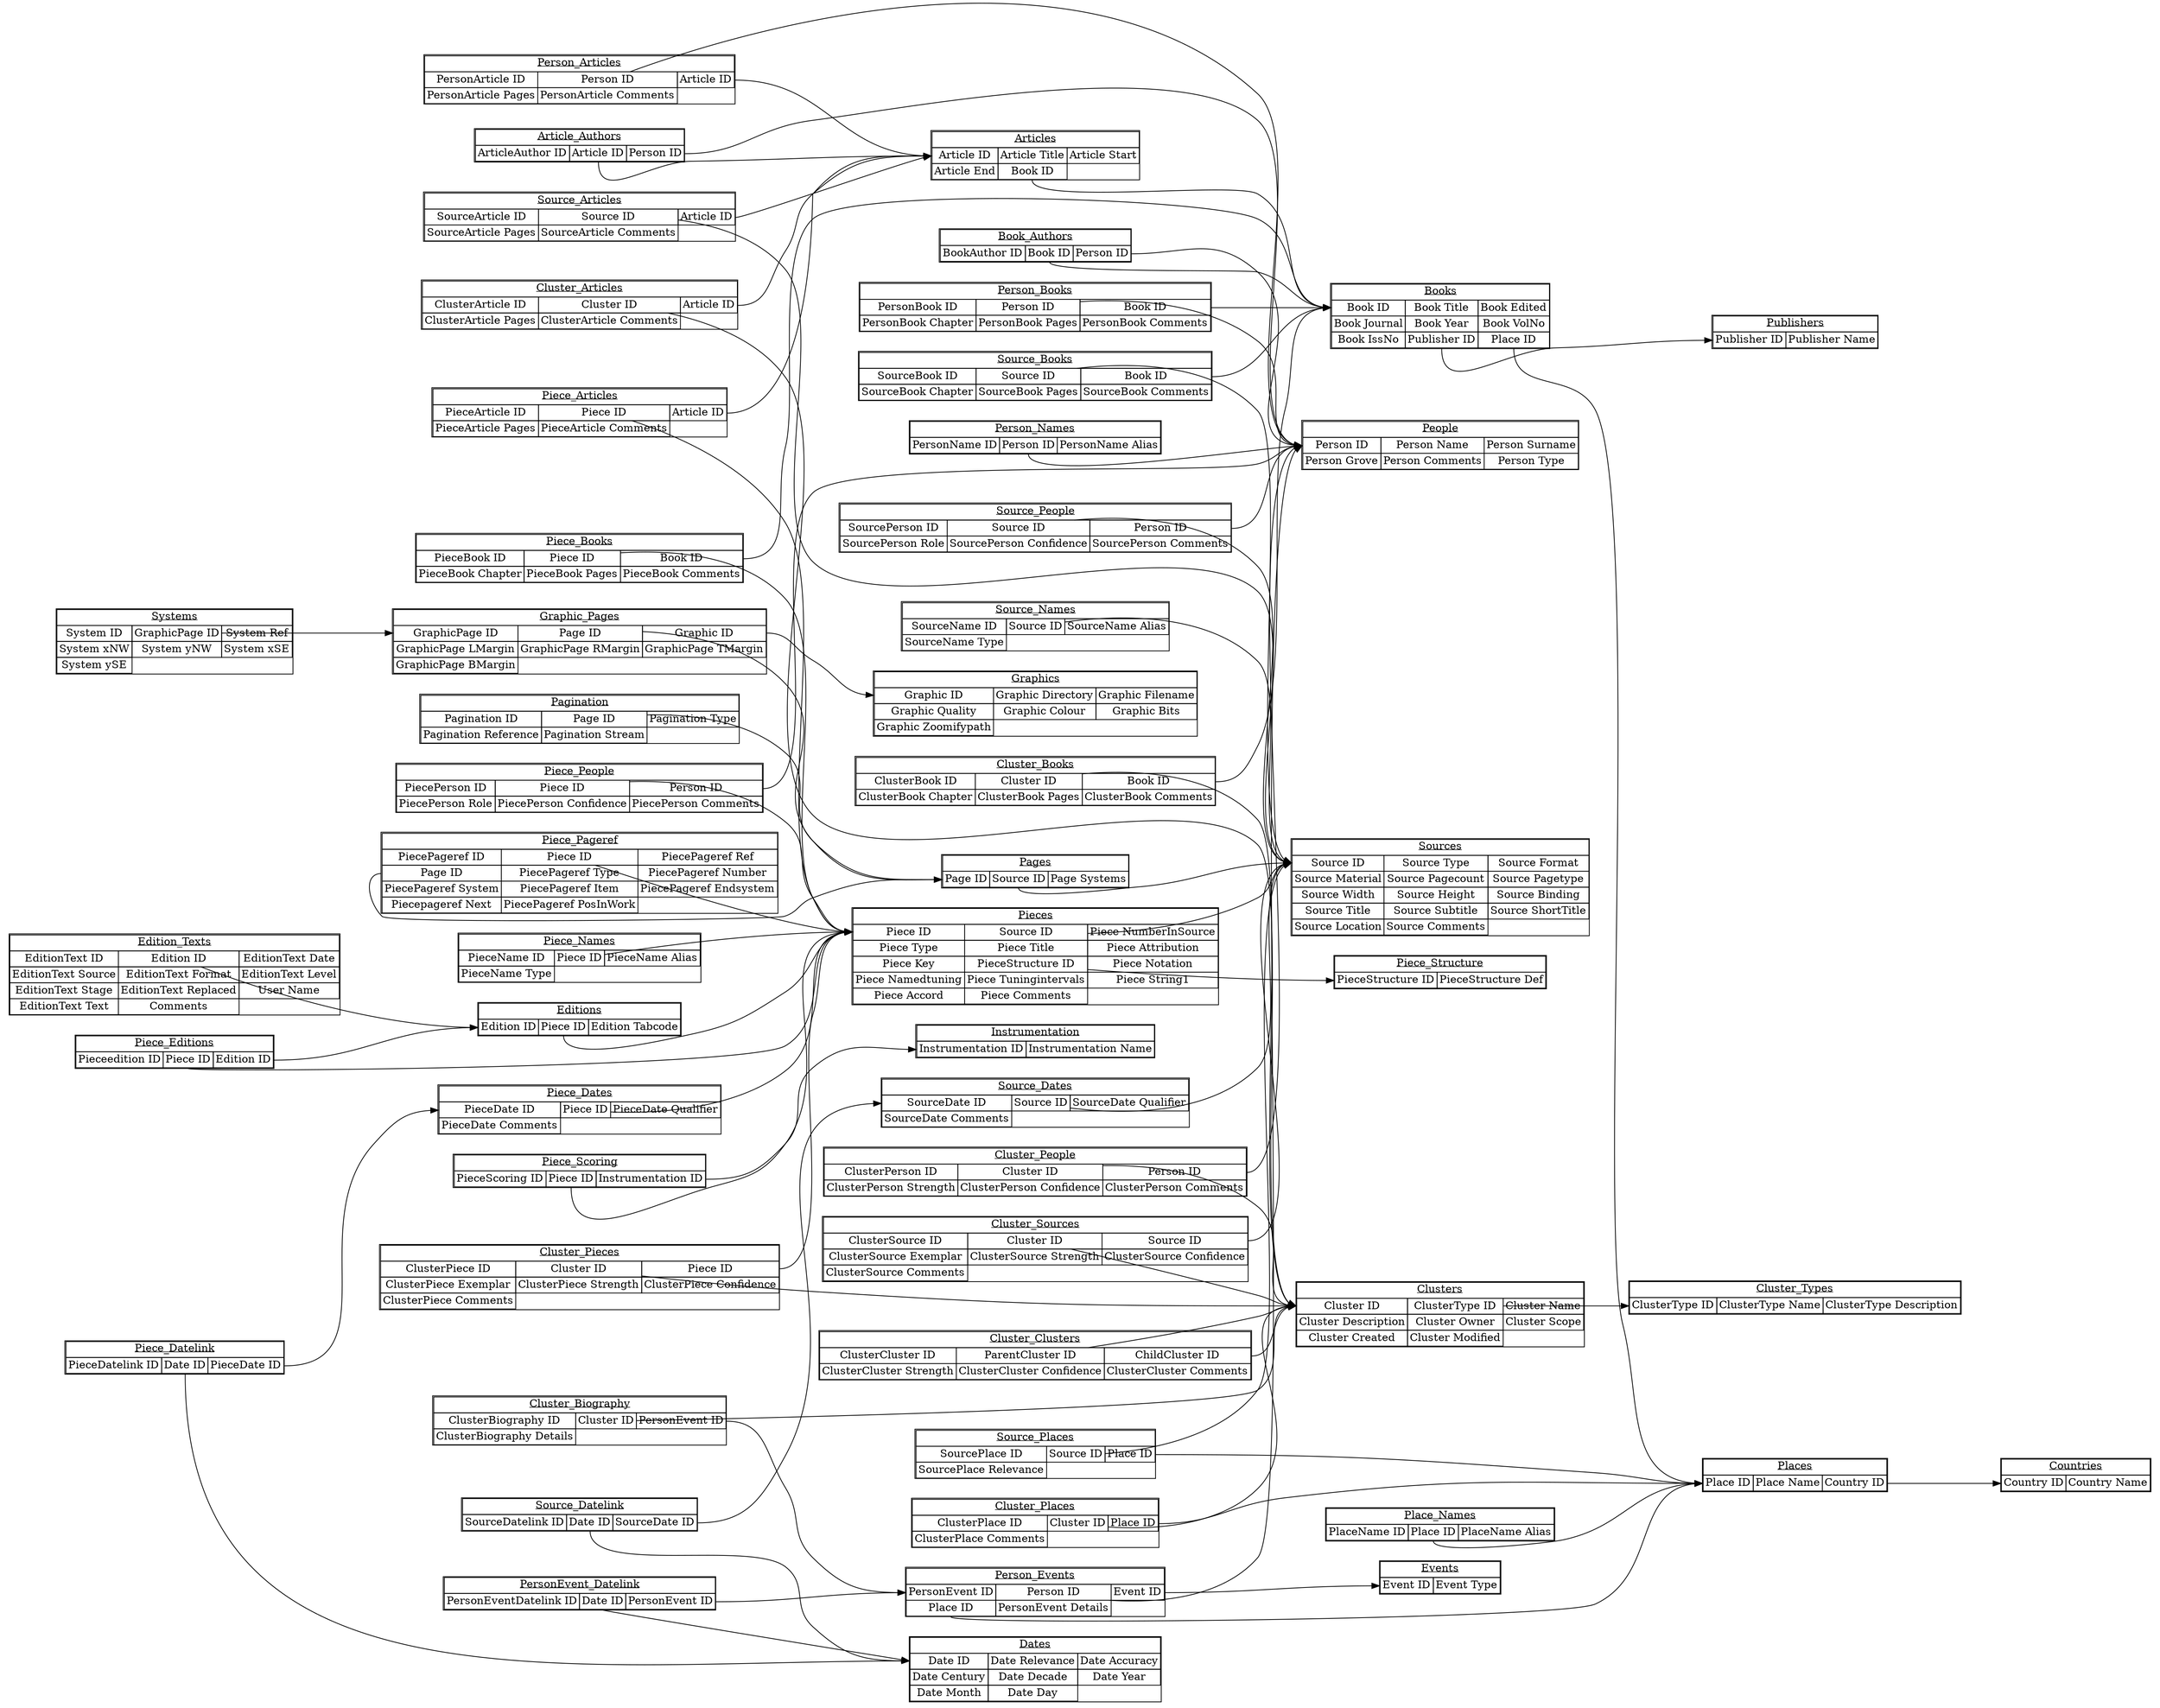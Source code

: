 digraph sqliteschema {
node [shape=plaintext];
rankdir=LR
splines=true
overlap=scale
Article_Authors [label=<<TABLE CELLSPACING="0"><TR><TD COLSPAN="3"><U>Article_Authors</U></TD></TR><TR><TD PORT="ArticleAuthor ID">ArticleAuthor ID</TD><TD PORT="Article ID">Article ID</TD><TD PORT="Person ID">Person ID</TD></TR></TABLE>>];
Articles [label=<<TABLE CELLSPACING="0"><TR><TD COLSPAN="3"><U>Articles</U></TD></TR><TR><TD PORT="Article ID">Article ID</TD><TD PORT="Article Title">Article Title</TD><TD PORT="Article Start">Article Start</TD></TR><TR><TD PORT="Article End">Article End</TD><TD PORT="Book ID">Book ID</TD></TR></TABLE>>];
Book_Authors [label=<<TABLE CELLSPACING="0"><TR><TD COLSPAN="3"><U>Book_Authors</U></TD></TR><TR><TD PORT="BookAuthor ID">BookAuthor ID</TD><TD PORT="Book ID">Book ID</TD><TD PORT="Person ID">Person ID</TD></TR></TABLE>>];
Books [label=<<TABLE CELLSPACING="0"><TR><TD COLSPAN="3"><U>Books</U></TD></TR><TR><TD PORT="Book ID">Book ID</TD><TD PORT="Book Title">Book Title</TD><TD PORT="Book Edited">Book Edited</TD></TR><TR><TD PORT="Book Journal">Book Journal</TD><TD PORT="Book Year">Book Year</TD><TD PORT="Book VolNo">Book VolNo</TD></TR><TR><TD PORT="Book IssNo">Book IssNo</TD><TD PORT="Publisher ID">Publisher ID</TD><TD PORT="Place ID">Place ID</TD></TR></TABLE>>];
Cluster_Articles [label=<<TABLE CELLSPACING="0"><TR><TD COLSPAN="3"><U>Cluster_Articles</U></TD></TR><TR><TD PORT="ClusterArticle ID">ClusterArticle ID</TD><TD PORT="Cluster ID">Cluster ID</TD><TD PORT="Article ID">Article ID</TD></TR><TR><TD PORT="ClusterArticle Pages">ClusterArticle Pages</TD><TD PORT="ClusterArticle Comments">ClusterArticle Comments</TD></TR></TABLE>>];
Cluster_Biography [label=<<TABLE CELLSPACING="0"><TR><TD COLSPAN="3"><U>Cluster_Biography</U></TD></TR><TR><TD PORT="ClusterBiography ID">ClusterBiography ID</TD><TD PORT="Cluster ID">Cluster ID</TD><TD PORT="PersonEvent ID">PersonEvent ID</TD></TR><TR><TD PORT="ClusterBiography Details">ClusterBiography Details</TD></TR></TABLE>>];
Cluster_Books [label=<<TABLE CELLSPACING="0"><TR><TD COLSPAN="3"><U>Cluster_Books</U></TD></TR><TR><TD PORT="ClusterBook ID">ClusterBook ID</TD><TD PORT="Cluster ID">Cluster ID</TD><TD PORT="Book ID">Book ID</TD></TR><TR><TD PORT="ClusterBook Chapter">ClusterBook Chapter</TD><TD PORT="ClusterBook Pages">ClusterBook Pages</TD><TD PORT="ClusterBook Comments">ClusterBook Comments</TD></TR></TABLE>>];
Cluster_Clusters [label=<<TABLE CELLSPACING="0"><TR><TD COLSPAN="3"><U>Cluster_Clusters</U></TD></TR><TR><TD PORT="ClusterCluster ID">ClusterCluster ID</TD><TD PORT="ParentCluster ID">ParentCluster ID</TD><TD PORT="ChildCluster ID">ChildCluster ID</TD></TR><TR><TD PORT="ClusterCluster Strength">ClusterCluster Strength</TD><TD PORT="ClusterCluster Confidence">ClusterCluster Confidence</TD><TD PORT="ClusterCluster Comments">ClusterCluster Comments</TD></TR></TABLE>>];
Cluster_People [label=<<TABLE CELLSPACING="0"><TR><TD COLSPAN="3"><U>Cluster_People</U></TD></TR><TR><TD PORT="ClusterPerson ID">ClusterPerson ID</TD><TD PORT="Cluster ID">Cluster ID</TD><TD PORT="Person ID">Person ID</TD></TR><TR><TD PORT="ClusterPerson Strength">ClusterPerson Strength</TD><TD PORT="ClusterPerson Confidence">ClusterPerson Confidence</TD><TD PORT="ClusterPerson Comments">ClusterPerson Comments</TD></TR></TABLE>>];
Cluster_Pieces [label=<<TABLE CELLSPACING="0"><TR><TD COLSPAN="3"><U>Cluster_Pieces</U></TD></TR><TR><TD PORT="ClusterPiece ID">ClusterPiece ID</TD><TD PORT="Cluster ID">Cluster ID</TD><TD PORT="Piece ID">Piece ID</TD></TR><TR><TD PORT="ClusterPiece Exemplar">ClusterPiece Exemplar</TD><TD PORT="ClusterPiece Strength">ClusterPiece Strength</TD><TD PORT="ClusterPiece Confidence">ClusterPiece Confidence</TD></TR><TR><TD PORT="ClusterPiece Comments">ClusterPiece Comments</TD></TR></TABLE>>];
Cluster_Places [label=<<TABLE CELLSPACING="0"><TR><TD COLSPAN="3"><U>Cluster_Places</U></TD></TR><TR><TD PORT="ClusterPlace ID">ClusterPlace ID</TD><TD PORT="Cluster ID">Cluster ID</TD><TD PORT="Place ID">Place ID</TD></TR><TR><TD PORT="ClusterPlace Comments">ClusterPlace Comments</TD></TR></TABLE>>];
Cluster_Sources [label=<<TABLE CELLSPACING="0"><TR><TD COLSPAN="3"><U>Cluster_Sources</U></TD></TR><TR><TD PORT="ClusterSource ID">ClusterSource ID</TD><TD PORT="Cluster ID">Cluster ID</TD><TD PORT="Source ID">Source ID</TD></TR><TR><TD PORT="ClusterSource Exemplar">ClusterSource Exemplar</TD><TD PORT="ClusterSource Strength">ClusterSource Strength</TD><TD PORT="ClusterSource Confidence">ClusterSource Confidence</TD></TR><TR><TD PORT="ClusterSource Comments">ClusterSource Comments</TD></TR></TABLE>>];
Cluster_Types [label=<<TABLE CELLSPACING="0"><TR><TD COLSPAN="3"><U>Cluster_Types</U></TD></TR><TR><TD PORT="ClusterType ID">ClusterType ID</TD><TD PORT="ClusterType Name">ClusterType Name</TD><TD PORT="ClusterType Description">ClusterType Description</TD></TR></TABLE>>];
Clusters [label=<<TABLE CELLSPACING="0"><TR><TD COLSPAN="3"><U>Clusters</U></TD></TR><TR><TD PORT="Cluster ID">Cluster ID</TD><TD PORT="ClusterType ID">ClusterType ID</TD><TD PORT="Cluster Name">Cluster Name</TD></TR><TR><TD PORT="Cluster Description">Cluster Description</TD><TD PORT="Cluster Owner">Cluster Owner</TD><TD PORT="Cluster Scope">Cluster Scope</TD></TR><TR><TD PORT="Cluster Created">Cluster Created</TD><TD PORT="Cluster Modified">Cluster Modified</TD></TR></TABLE>>];
Countries [label=<<TABLE CELLSPACING="0"><TR><TD COLSPAN="3"><U>Countries</U></TD></TR><TR><TD PORT="Country ID">Country ID</TD><TD PORT="Country Name">Country Name</TD></TR></TABLE>>];
Dates [label=<<TABLE CELLSPACING="0"><TR><TD COLSPAN="3"><U>Dates</U></TD></TR><TR><TD PORT="Date ID">Date ID</TD><TD PORT="Date Relevance">Date Relevance</TD><TD PORT="Date Accuracy">Date Accuracy</TD></TR><TR><TD PORT="Date Century">Date Century</TD><TD PORT="Date Decade">Date Decade</TD><TD PORT="Date Year">Date Year</TD></TR><TR><TD PORT="Date Month">Date Month</TD><TD PORT="Date Day">Date Day</TD></TR></TABLE>>];
Edition_Texts [label=<<TABLE CELLSPACING="0"><TR><TD COLSPAN="3"><U>Edition_Texts</U></TD></TR><TR><TD PORT="EditionText ID">EditionText ID</TD><TD PORT="Edition ID">Edition ID</TD><TD PORT="EditionText Date">EditionText Date</TD></TR><TR><TD PORT="EditionText Source">EditionText Source</TD><TD PORT="EditionText Format">EditionText Format</TD><TD PORT="EditionText Level">EditionText Level</TD></TR><TR><TD PORT="EditionText Stage">EditionText Stage</TD><TD PORT="EditionText Replaced">EditionText Replaced</TD><TD PORT="User Name">User Name</TD></TR><TR><TD PORT="EditionText Text">EditionText Text</TD><TD PORT="Comments">Comments</TD></TR></TABLE>>];
Editions [label=<<TABLE CELLSPACING="0"><TR><TD COLSPAN="3"><U>Editions</U></TD></TR><TR><TD PORT="Edition ID">Edition ID</TD><TD PORT="Piece ID">Piece ID</TD><TD PORT="Edition Tabcode">Edition Tabcode</TD></TR></TABLE>>];
Events [label=<<TABLE CELLSPACING="0"><TR><TD COLSPAN="3"><U>Events</U></TD></TR><TR><TD PORT="Event ID">Event ID</TD><TD PORT="Event Type">Event Type</TD></TR></TABLE>>];
Graphic_Pages [label=<<TABLE CELLSPACING="0"><TR><TD COLSPAN="3"><U>Graphic_Pages</U></TD></TR><TR><TD PORT="GraphicPage ID">GraphicPage ID</TD><TD PORT="Page ID">Page ID</TD><TD PORT="Graphic ID">Graphic ID</TD></TR><TR><TD PORT="GraphicPage LMargin">GraphicPage LMargin</TD><TD PORT="GraphicPage RMargin">GraphicPage RMargin</TD><TD PORT="GraphicPage TMargin">GraphicPage TMargin</TD></TR><TR><TD PORT="GraphicPage BMargin">GraphicPage BMargin</TD></TR></TABLE>>];
Graphics [label=<<TABLE CELLSPACING="0"><TR><TD COLSPAN="3"><U>Graphics</U></TD></TR><TR><TD PORT="Graphic ID">Graphic ID</TD><TD PORT="Graphic Directory">Graphic Directory</TD><TD PORT="Graphic Filename">Graphic Filename</TD></TR><TR><TD PORT="Graphic Quality">Graphic Quality</TD><TD PORT="Graphic Colour">Graphic Colour</TD><TD PORT="Graphic Bits">Graphic Bits</TD></TR><TR><TD PORT="Graphic Zoomifypath">Graphic Zoomifypath</TD></TR></TABLE>>];
Instrumentation [label=<<TABLE CELLSPACING="0"><TR><TD COLSPAN="3"><U>Instrumentation</U></TD></TR><TR><TD PORT="Instrumentation ID">Instrumentation ID</TD><TD PORT="Instrumentation Name">Instrumentation Name</TD></TR></TABLE>>];
Pages [label=<<TABLE CELLSPACING="0"><TR><TD COLSPAN="3"><U>Pages</U></TD></TR><TR><TD PORT="Page ID">Page ID</TD><TD PORT="Source ID">Source ID</TD><TD PORT="Page Systems">Page Systems</TD></TR></TABLE>>];
Pagination [label=<<TABLE CELLSPACING="0"><TR><TD COLSPAN="3"><U>Pagination</U></TD></TR><TR><TD PORT="Pagination ID">Pagination ID</TD><TD PORT="Page ID">Page ID</TD><TD PORT="Pagination Type">Pagination Type</TD></TR><TR><TD PORT="Pagination Reference">Pagination Reference</TD><TD PORT="Pagination Stream">Pagination Stream</TD></TR></TABLE>>];
People [label=<<TABLE CELLSPACING="0"><TR><TD COLSPAN="3"><U>People</U></TD></TR><TR><TD PORT="Person ID">Person ID</TD><TD PORT="Person Name">Person Name</TD><TD PORT="Person Surname">Person Surname</TD></TR><TR><TD PORT="Person Grove">Person Grove</TD><TD PORT="Person Comments">Person Comments</TD><TD PORT="Person Type">Person Type</TD></TR></TABLE>>];
PersonEvent_Datelink [label=<<TABLE CELLSPACING="0"><TR><TD COLSPAN="3"><U>PersonEvent_Datelink</U></TD></TR><TR><TD PORT="PersonEventDatelink ID">PersonEventDatelink ID</TD><TD PORT="Date ID">Date ID</TD><TD PORT="PersonEvent ID">PersonEvent ID</TD></TR></TABLE>>];
Person_Articles [label=<<TABLE CELLSPACING="0"><TR><TD COLSPAN="3"><U>Person_Articles</U></TD></TR><TR><TD PORT="PersonArticle ID">PersonArticle ID</TD><TD PORT="Person ID">Person ID</TD><TD PORT="Article ID">Article ID</TD></TR><TR><TD PORT="PersonArticle Pages">PersonArticle Pages</TD><TD PORT="PersonArticle Comments">PersonArticle Comments</TD></TR></TABLE>>];
Person_Books [label=<<TABLE CELLSPACING="0"><TR><TD COLSPAN="3"><U>Person_Books</U></TD></TR><TR><TD PORT="PersonBook ID">PersonBook ID</TD><TD PORT="Person ID">Person ID</TD><TD PORT="Book ID">Book ID</TD></TR><TR><TD PORT="PersonBook Chapter">PersonBook Chapter</TD><TD PORT="PersonBook Pages">PersonBook Pages</TD><TD PORT="PersonBook Comments">PersonBook Comments</TD></TR></TABLE>>];
Person_Events [label=<<TABLE CELLSPACING="0"><TR><TD COLSPAN="3"><U>Person_Events</U></TD></TR><TR><TD PORT="PersonEvent ID">PersonEvent ID</TD><TD PORT="Person ID">Person ID</TD><TD PORT="Event ID">Event ID</TD></TR><TR><TD PORT="Place ID">Place ID</TD><TD PORT="PersonEvent Details">PersonEvent Details</TD></TR></TABLE>>];
Person_Names [label=<<TABLE CELLSPACING="0"><TR><TD COLSPAN="3"><U>Person_Names</U></TD></TR><TR><TD PORT="PersonName ID">PersonName ID</TD><TD PORT="Person ID">Person ID</TD><TD PORT="PersonName Alias">PersonName Alias</TD></TR></TABLE>>];
Piece_Articles [label=<<TABLE CELLSPACING="0"><TR><TD COLSPAN="3"><U>Piece_Articles</U></TD></TR><TR><TD PORT="PieceArticle ID">PieceArticle ID</TD><TD PORT="Piece ID">Piece ID</TD><TD PORT="Article ID">Article ID</TD></TR><TR><TD PORT="PieceArticle Pages">PieceArticle Pages</TD><TD PORT="PieceArticle Comments">PieceArticle Comments</TD></TR></TABLE>>];
Piece_Books [label=<<TABLE CELLSPACING="0"><TR><TD COLSPAN="3"><U>Piece_Books</U></TD></TR><TR><TD PORT="PieceBook ID">PieceBook ID</TD><TD PORT="Piece ID">Piece ID</TD><TD PORT="Book ID">Book ID</TD></TR><TR><TD PORT="PieceBook Chapter">PieceBook Chapter</TD><TD PORT="PieceBook Pages">PieceBook Pages</TD><TD PORT="PieceBook Comments">PieceBook Comments</TD></TR></TABLE>>];
Piece_Datelink [label=<<TABLE CELLSPACING="0"><TR><TD COLSPAN="3"><U>Piece_Datelink</U></TD></TR><TR><TD PORT="PieceDatelink ID">PieceDatelink ID</TD><TD PORT="Date ID">Date ID</TD><TD PORT="PieceDate ID">PieceDate ID</TD></TR></TABLE>>];
Piece_Dates [label=<<TABLE CELLSPACING="0"><TR><TD COLSPAN="3"><U>Piece_Dates</U></TD></TR><TR><TD PORT="PieceDate ID">PieceDate ID</TD><TD PORT="Piece ID">Piece ID</TD><TD PORT="PieceDate Qualifier">PieceDate Qualifier</TD></TR><TR><TD PORT="PieceDate Comments">PieceDate Comments</TD></TR></TABLE>>];
Piece_Editions [label=<<TABLE CELLSPACING="0"><TR><TD COLSPAN="3"><U>Piece_Editions</U></TD></TR><TR><TD PORT="Pieceedition ID">Pieceedition ID</TD><TD PORT="Piece ID">Piece ID</TD><TD PORT="Edition ID">Edition ID</TD></TR></TABLE>>];
Piece_Names [label=<<TABLE CELLSPACING="0"><TR><TD COLSPAN="3"><U>Piece_Names</U></TD></TR><TR><TD PORT="PieceName ID">PieceName ID</TD><TD PORT="Piece ID">Piece ID</TD><TD PORT="PieceName Alias">PieceName Alias</TD></TR><TR><TD PORT="PieceName Type">PieceName Type</TD></TR></TABLE>>];
Piece_Pageref [label=<<TABLE CELLSPACING="0"><TR><TD COLSPAN="3"><U>Piece_Pageref</U></TD></TR><TR><TD PORT="PiecePageref ID">PiecePageref ID</TD><TD PORT="Piece ID">Piece ID</TD><TD PORT="PiecePageref Ref">PiecePageref Ref</TD></TR><TR><TD PORT="Page ID">Page ID</TD><TD PORT="PiecePageref Type">PiecePageref Type</TD><TD PORT="PiecePageref Number">PiecePageref Number</TD></TR><TR><TD PORT="PiecePageref System">PiecePageref System</TD><TD PORT="PiecePageref Item">PiecePageref Item</TD><TD PORT="PiecePageref Endsystem">PiecePageref Endsystem</TD></TR><TR><TD PORT="Piecepageref Next">Piecepageref Next</TD><TD PORT="PiecePageref PosInWork">PiecePageref PosInWork</TD></TR></TABLE>>];
Piece_People [label=<<TABLE CELLSPACING="0"><TR><TD COLSPAN="3"><U>Piece_People</U></TD></TR><TR><TD PORT="PiecePerson ID">PiecePerson ID</TD><TD PORT="Piece ID">Piece ID</TD><TD PORT="Person ID">Person ID</TD></TR><TR><TD PORT="PiecePerson Role">PiecePerson Role</TD><TD PORT="PiecePerson Confidence">PiecePerson Confidence</TD><TD PORT="PiecePerson Comments">PiecePerson Comments</TD></TR></TABLE>>];
Piece_Scoring [label=<<TABLE CELLSPACING="0"><TR><TD COLSPAN="3"><U>Piece_Scoring</U></TD></TR><TR><TD PORT="PieceScoring ID">PieceScoring ID</TD><TD PORT="Piece ID">Piece ID</TD><TD PORT="Instrumentation ID">Instrumentation ID</TD></TR></TABLE>>];
Piece_Structure [label=<<TABLE CELLSPACING="0"><TR><TD COLSPAN="3"><U>Piece_Structure</U></TD></TR><TR><TD PORT="PieceStructure ID">PieceStructure ID</TD><TD PORT="PieceStructure Def">PieceStructure Def</TD></TR></TABLE>>];
Pieces [label=<<TABLE CELLSPACING="0"><TR><TD COLSPAN="3"><U>Pieces</U></TD></TR><TR><TD PORT="Piece ID">Piece ID</TD><TD PORT="Source ID">Source ID</TD><TD PORT="Piece NumberInSource">Piece NumberInSource</TD></TR><TR><TD PORT="Piece Type">Piece Type</TD><TD PORT="Piece Title">Piece Title</TD><TD PORT="Piece Attribution">Piece Attribution</TD></TR><TR><TD PORT="Piece Key">Piece Key</TD><TD PORT="PieceStructure ID">PieceStructure ID</TD><TD PORT="Piece Notation">Piece Notation</TD></TR><TR><TD PORT="Piece Namedtuning">Piece Namedtuning</TD><TD PORT="Piece Tuningintervals">Piece Tuningintervals</TD><TD PORT="Piece String1">Piece String1</TD></TR><TR><TD PORT="Piece Accord">Piece Accord</TD><TD PORT="Piece Comments">Piece Comments</TD></TR></TABLE>>];
Place_Names [label=<<TABLE CELLSPACING="0"><TR><TD COLSPAN="3"><U>Place_Names</U></TD></TR><TR><TD PORT="PlaceName ID">PlaceName ID</TD><TD PORT="Place ID">Place ID</TD><TD PORT="PlaceName Alias">PlaceName Alias</TD></TR></TABLE>>];
Places [label=<<TABLE CELLSPACING="0"><TR><TD COLSPAN="3"><U>Places</U></TD></TR><TR><TD PORT="Place ID">Place ID</TD><TD PORT="Place Name">Place Name</TD><TD PORT="Country ID">Country ID</TD></TR></TABLE>>];
Publishers [label=<<TABLE CELLSPACING="0"><TR><TD COLSPAN="3"><U>Publishers</U></TD></TR><TR><TD PORT="Publisher ID">Publisher ID</TD><TD PORT="Publisher Name">Publisher Name</TD></TR></TABLE>>];
Source_Articles [label=<<TABLE CELLSPACING="0"><TR><TD COLSPAN="3"><U>Source_Articles</U></TD></TR><TR><TD PORT="SourceArticle ID">SourceArticle ID</TD><TD PORT="Source ID">Source ID</TD><TD PORT="Article ID">Article ID</TD></TR><TR><TD PORT="SourceArticle Pages">SourceArticle Pages</TD><TD PORT="SourceArticle Comments">SourceArticle Comments</TD></TR></TABLE>>];
Source_Books [label=<<TABLE CELLSPACING="0"><TR><TD COLSPAN="3"><U>Source_Books</U></TD></TR><TR><TD PORT="SourceBook ID">SourceBook ID</TD><TD PORT="Source ID">Source ID</TD><TD PORT="Book ID">Book ID</TD></TR><TR><TD PORT="SourceBook Chapter">SourceBook Chapter</TD><TD PORT="SourceBook Pages">SourceBook Pages</TD><TD PORT="SourceBook Comments">SourceBook Comments</TD></TR></TABLE>>];
Source_Datelink [label=<<TABLE CELLSPACING="0"><TR><TD COLSPAN="3"><U>Source_Datelink</U></TD></TR><TR><TD PORT="SourceDatelink ID">SourceDatelink ID</TD><TD PORT="Date ID">Date ID</TD><TD PORT="SourceDate ID">SourceDate ID</TD></TR></TABLE>>];
Source_Dates [label=<<TABLE CELLSPACING="0"><TR><TD COLSPAN="3"><U>Source_Dates</U></TD></TR><TR><TD PORT="SourceDate ID">SourceDate ID</TD><TD PORT="Source ID">Source ID</TD><TD PORT="SourceDate Qualifier">SourceDate Qualifier</TD></TR><TR><TD PORT="SourceDate Comments">SourceDate Comments</TD></TR></TABLE>>];
Source_Names [label=<<TABLE CELLSPACING="0"><TR><TD COLSPAN="3"><U>Source_Names</U></TD></TR><TR><TD PORT="SourceName ID">SourceName ID</TD><TD PORT="Source ID">Source ID</TD><TD PORT="SourceName Alias">SourceName Alias</TD></TR><TR><TD PORT="SourceName Type">SourceName Type</TD></TR></TABLE>>];
Source_People [label=<<TABLE CELLSPACING="0"><TR><TD COLSPAN="3"><U>Source_People</U></TD></TR><TR><TD PORT="SourcePerson ID">SourcePerson ID</TD><TD PORT="Source ID">Source ID</TD><TD PORT="Person ID">Person ID</TD></TR><TR><TD PORT="SourcePerson Role">SourcePerson Role</TD><TD PORT="SourcePerson Confidence">SourcePerson Confidence</TD><TD PORT="SourcePerson Comments">SourcePerson Comments</TD></TR></TABLE>>];
Source_Places [label=<<TABLE CELLSPACING="0"><TR><TD COLSPAN="3"><U>Source_Places</U></TD></TR><TR><TD PORT="SourcePlace ID">SourcePlace ID</TD><TD PORT="Source ID">Source ID</TD><TD PORT="Place ID">Place ID</TD></TR><TR><TD PORT="SourcePlace Relevance">SourcePlace Relevance</TD></TR></TABLE>>];
Sources [label=<<TABLE CELLSPACING="0"><TR><TD COLSPAN="3"><U>Sources</U></TD></TR><TR><TD PORT="Source ID">Source ID</TD><TD PORT="Source Type">Source Type</TD><TD PORT="Source Format">Source Format</TD></TR><TR><TD PORT="Source Material">Source Material</TD><TD PORT="Source Pagecount">Source Pagecount</TD><TD PORT="Source Pagetype">Source Pagetype</TD></TR><TR><TD PORT="Source Width">Source Width</TD><TD PORT="Source Height">Source Height</TD><TD PORT="Source Binding">Source Binding</TD></TR><TR><TD PORT="Source Title">Source Title</TD><TD PORT="Source Subtitle">Source Subtitle</TD><TD PORT="Source ShortTitle">Source ShortTitle</TD></TR><TR><TD PORT="Source Location">Source Location</TD><TD PORT="Source Comments">Source Comments</TD></TR></TABLE>>];
Systems [label=<<TABLE CELLSPACING="0"><TR><TD COLSPAN="3"><U>Systems</U></TD></TR><TR><TD PORT="System ID">System ID</TD><TD PORT="GraphicPage ID">GraphicPage ID</TD><TD PORT="System Ref">System Ref</TD></TR><TR><TD PORT="System xNW">System xNW</TD><TD PORT="System yNW">System yNW</TD><TD PORT="System xSE">System xSE</TD></TR><TR><TD PORT="System ySE">System ySE</TD></TR></TABLE>>];
"Article_Authors":"Person ID" -> "People":"Person ID";
"Article_Authors":"Article ID" -> "Articles":"Article ID";
"Articles":"Book ID" -> "Books":"Book ID";
"Book_Authors":"Person ID" -> "People":"Person ID";
"Book_Authors":"Book ID" -> "Books":"Book ID";
"Books":"Place ID" -> "Places":"Place ID";
"Books":"Publisher ID" -> "Publishers":"Publisher ID";
"Cluster_Articles":"Article ID" -> "Articles":"Article ID";
"Cluster_Articles":"Cluster ID" -> "Clusters":"Cluster ID";
"Cluster_Biography":"PersonEvent ID" -> "Person_Events":"PersonEvent ID";
"Cluster_Biography":"Cluster ID" -> "Clusters":"Cluster ID";
"Cluster_Books":"Book ID" -> "Books":"Book ID";
"Cluster_Books":"Cluster ID" -> "Clusters":"Cluster ID";
"Cluster_Clusters":"ChildCluster ID" -> "Clusters":"Cluster ID";
"Cluster_Clusters":"ParentCluster ID" -> "Clusters":"Cluster ID";
"Cluster_People":"Person ID" -> "People":"Person ID";
"Cluster_People":"Cluster ID" -> "Clusters":"Cluster ID";
"Cluster_Pieces":"Piece ID" -> "Pieces":"Piece ID";
"Cluster_Pieces":"Cluster ID" -> "Clusters":"Cluster ID";
"Cluster_Places":"Place ID" -> "Places":"Place ID";
"Cluster_Places":"Cluster ID" -> "Clusters":"Cluster ID";
"Cluster_Sources":"Source ID" -> "Sources":"Source ID";
"Cluster_Sources":"Cluster ID" -> "Clusters":"Cluster ID";
"Clusters":"ClusterType ID" -> "Cluster_Types":"ClusterType ID";
"Edition_Texts":"Edition ID" -> "Editions":"Edition ID";
"Editions":"Piece ID" -> "Pieces":"Piece ID";
"Graphic_Pages":"Graphic ID" -> "Graphics":"Graphic ID";
"Graphic_Pages":"Page ID" -> "Pages":"Page ID";
"Pages":"Source ID" -> "Sources":"Source ID";
"Pagination":"Page ID" -> "Pages":"Page ID";
"PersonEvent_Datelink":"PersonEvent ID" -> "Person_Events":"PersonEvent ID";
"PersonEvent_Datelink":"Date ID" -> "Dates":"Date ID";
"Person_Articles":"Article ID" -> "Articles":"Article ID";
"Person_Articles":"Person ID" -> "People":"Person ID";
"Person_Books":"Book ID" -> "Books":"Book ID";
"Person_Books":"Person ID" -> "People":"Person ID";
"Person_Events":"Place ID" -> "Places":"Place ID";
"Person_Events":"Event ID" -> "Events":"Event ID";
"Person_Events":"Person ID" -> "People":"Person ID";
"Person_Names":"Person ID" -> "People":"Person ID";
"Piece_Articles":"Article ID" -> "Articles":"Article ID";
"Piece_Articles":"Piece ID" -> "Pieces":"Piece ID";
"Piece_Books":"Book ID" -> "Books":"Book ID";
"Piece_Books":"Piece ID" -> "Pieces":"Piece ID";
"Piece_Datelink":"PieceDate ID" -> "Piece_Dates":"PieceDate ID";
"Piece_Datelink":"Date ID" -> "Dates":"Date ID";
"Piece_Dates":"Piece ID" -> "Pieces":"Piece ID";
"Piece_Editions":"Edition ID" -> "Editions":"Edition ID";
"Piece_Editions":"Piece ID" -> "Pieces":"Piece ID";
"Piece_Names":"Piece ID" -> "Pieces":"Piece ID";
"Piece_Pageref":"Page ID" -> "Pages":"Page ID";
"Piece_Pageref":"Piece ID" -> "Pieces":"Piece ID";
"Piece_People":"Person ID" -> "People":"Person ID";
"Piece_People":"Piece ID" -> "Pieces":"Piece ID";
"Piece_Scoring":"Instrumentation ID" -> "Instrumentation":"Instrumentation ID";
"Piece_Scoring":"Piece ID" -> "Pieces":"Piece ID";
"Pieces":"PieceStructure ID" -> "Piece_Structure":"PieceStructure ID";
"Pieces":"Source ID" -> "Sources":"Source ID";
"Place_Names":"Place ID" -> "Places":"Place ID";
"Places":"Country ID" -> "Countries":"Country ID";
"Source_Articles":"Article ID" -> "Articles":"Article ID";
"Source_Articles":"Source ID" -> "Sources":"Source ID";
"Source_Books":"Book ID" -> "Books":"Book ID";
"Source_Books":"Source ID" -> "Sources":"Source ID";
"Source_Datelink":"SourceDate ID" -> "Source_Dates":"SourceDate ID";
"Source_Datelink":"Date ID" -> "Dates":"Date ID";
"Source_Dates":"Source ID" -> "Sources":"Source ID";
"Source_Names":"Source ID" -> "Sources":"Source ID";
"Source_People":"Person ID" -> "People":"Person ID";
"Source_People":"Source ID" -> "Sources":"Source ID";
"Source_Places":"Place ID" -> "Places":"Place ID";
"Source_Places":"Source ID" -> "Sources":"Source ID";
"Systems":"GraphicPage ID" -> "Graphic_Pages":"GraphicPage ID";
}

